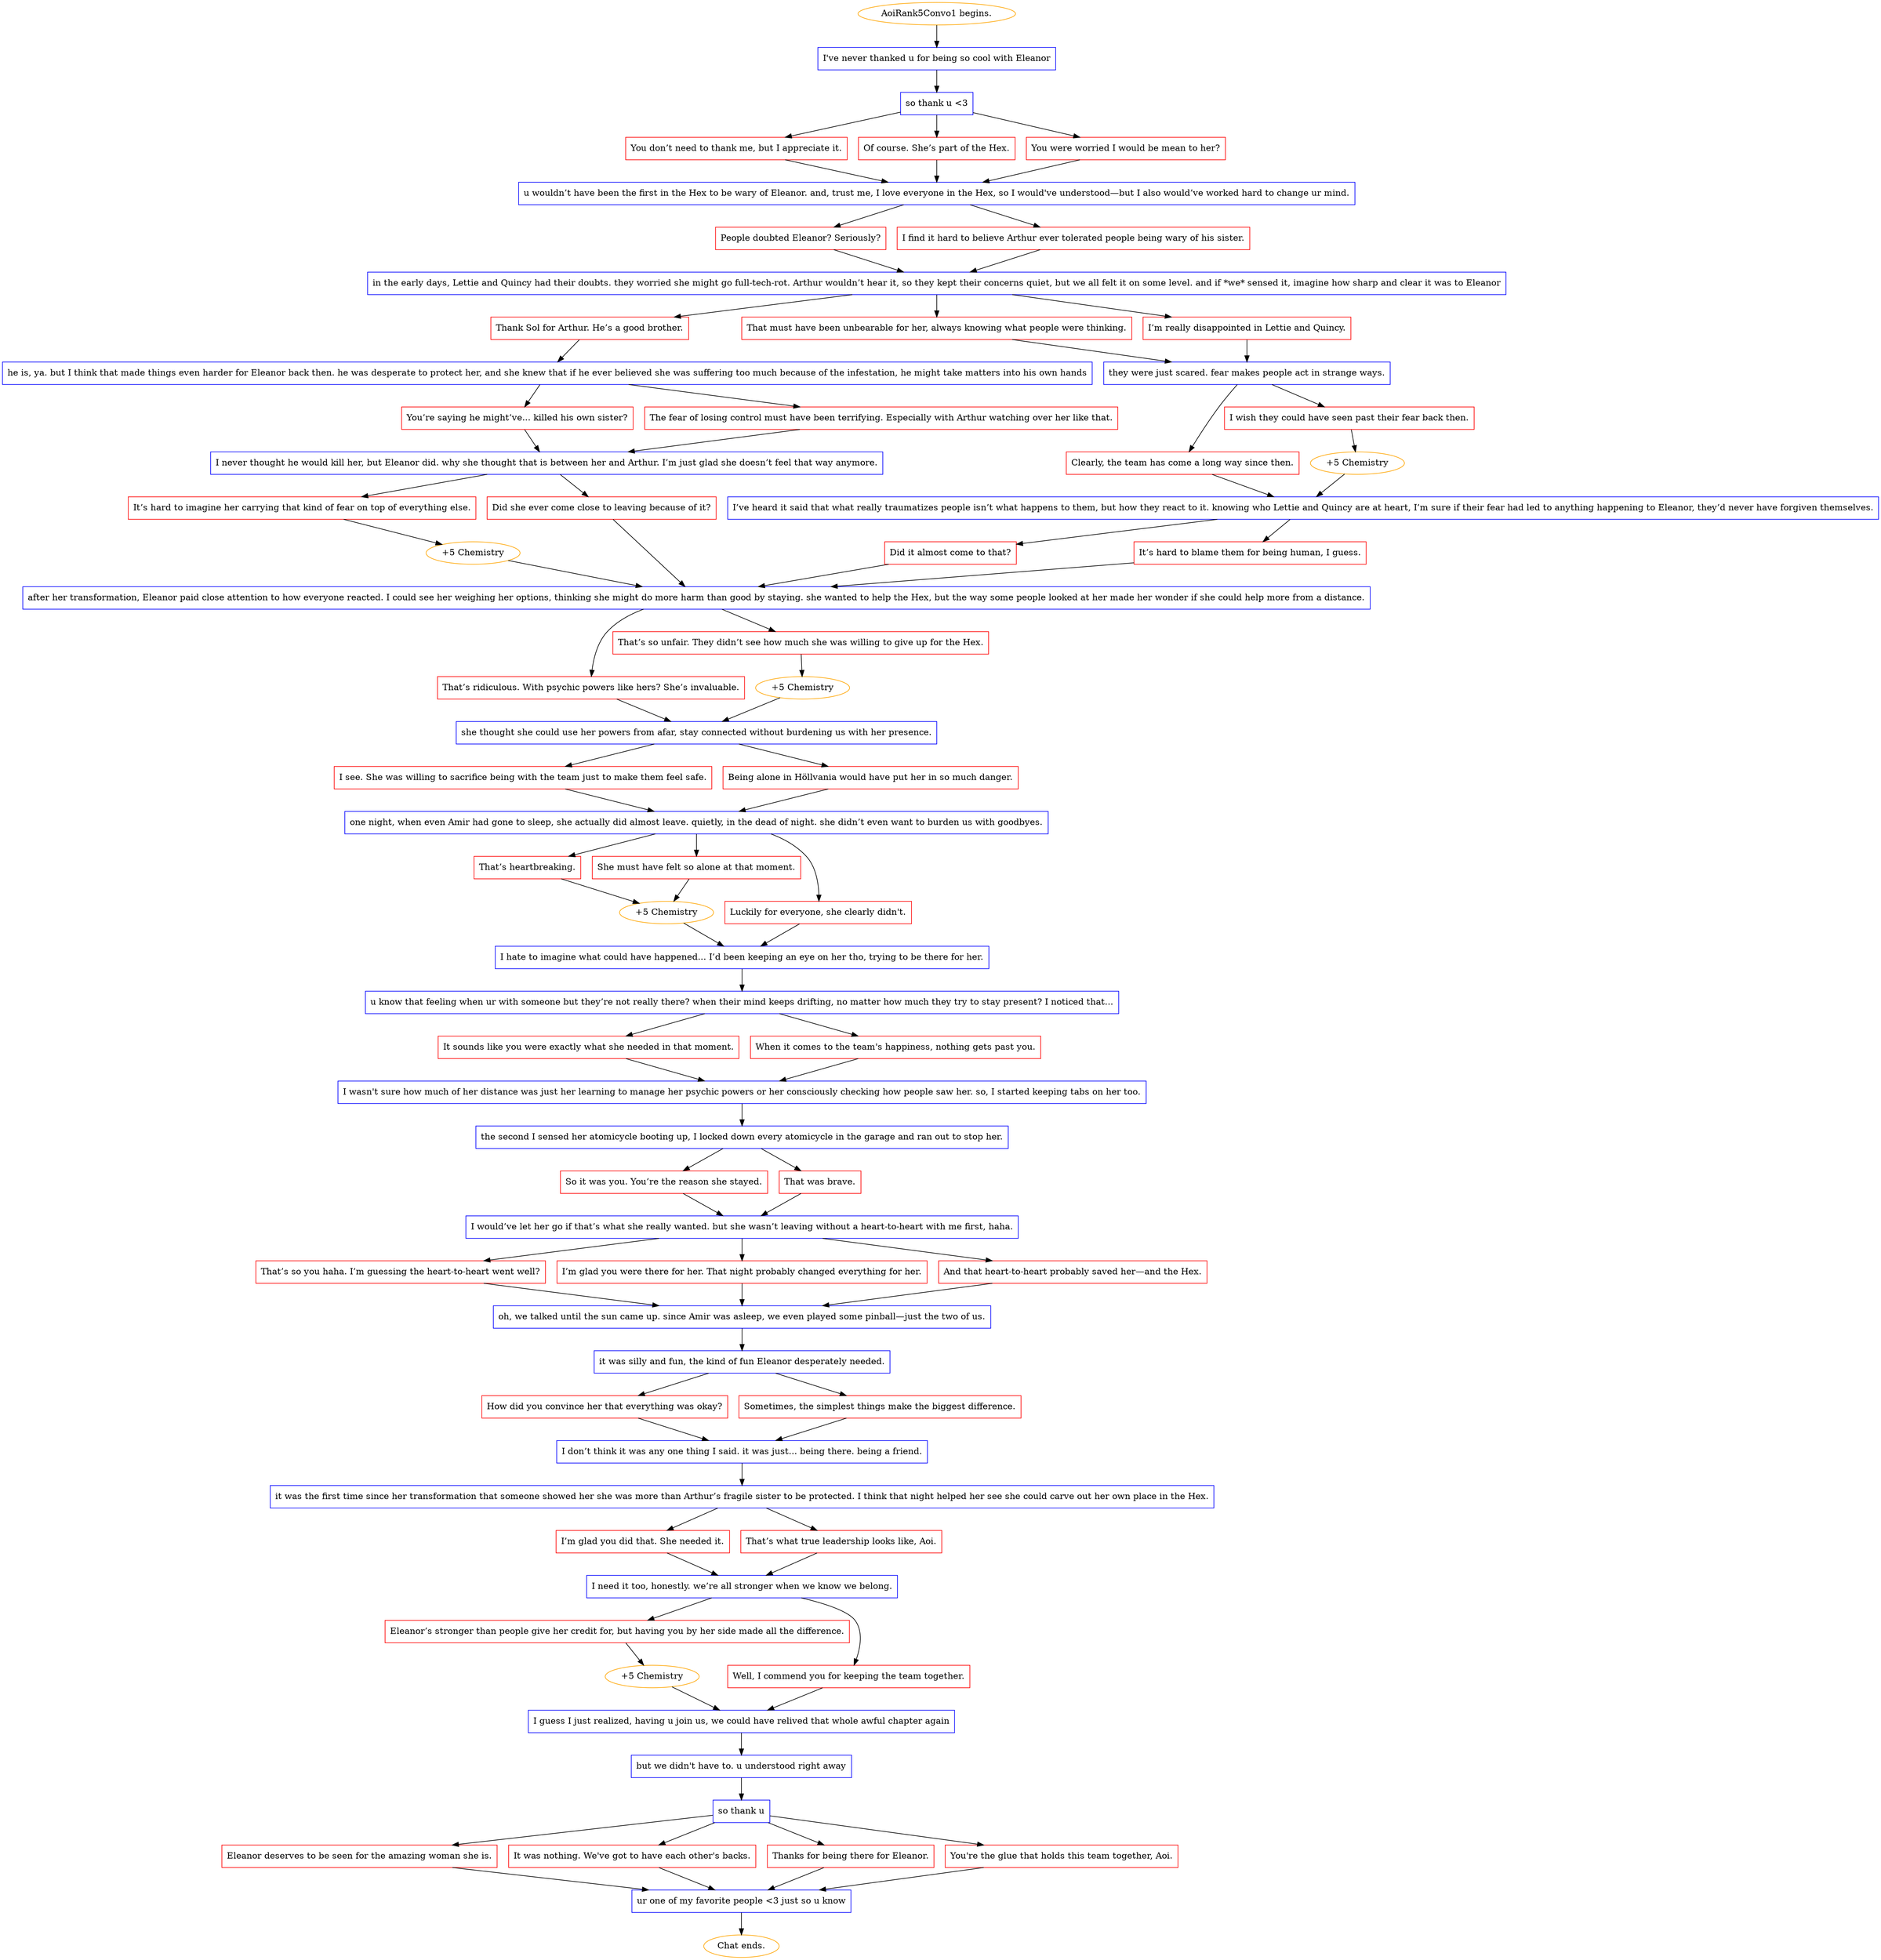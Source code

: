 digraph {
	"AoiRank5Convo1 begins." [color=orange];
		"AoiRank5Convo1 begins." -> j19817845;
	j19817845 [label="I've never thanked u for being so cool with Eleanor",shape=box,color=blue];
		j19817845 -> j2669626569;
	j2669626569 [label="so thank u <3",shape=box,color=blue];
		j2669626569 -> j687442627;
		j2669626569 -> j315143287;
		j2669626569 -> j3562262012;
	j687442627 [label="You don’t need to thank me, but I appreciate it.",shape=box,color=red];
		j687442627 -> j3213705819;
	j315143287 [label="Of course. She’s part of the Hex.",shape=box,color=red];
		j315143287 -> j3213705819;
	j3562262012 [label="You were worried I would be mean to her?",shape=box,color=red];
		j3562262012 -> j3213705819;
	j3213705819 [label="u wouldn’t have been the first in the Hex to be wary of Eleanor. and, trust me, I love everyone in the Hex, so I would've understood—but I also would’ve worked hard to change ur mind.",shape=box,color=blue];
		j3213705819 -> j562183440;
		j3213705819 -> j2213285312;
	j562183440 [label="People doubted Eleanor? Seriously?",shape=box,color=red];
		j562183440 -> j3969146685;
	j2213285312 [label="I find it hard to believe Arthur ever tolerated people being wary of his sister.",shape=box,color=red];
		j2213285312 -> j3969146685;
	j3969146685 [label="in the early days, Lettie and Quincy had their doubts. they worried she might go full-tech-rot. Arthur wouldn’t hear it, so they kept their concerns quiet, but we all felt it on some level. and if *we* sensed it, imagine how sharp and clear it was to Eleanor",shape=box,color=blue];
		j3969146685 -> j3165174920;
		j3969146685 -> j301733898;
		j3969146685 -> j1097759228;
	j3165174920 [label="Thank Sol for Arthur. He’s a good brother.",shape=box,color=red];
		j3165174920 -> j1973403961;
	j301733898 [label="That must have been unbearable for her, always knowing what people were thinking.",shape=box,color=red];
		j301733898 -> j3392432054;
	j1097759228 [label="I’m really disappointed in Lettie and Quincy.",shape=box,color=red];
		j1097759228 -> j3392432054;
	j1973403961 [label="he is, ya. but I think that made things even harder for Eleanor back then. he was desperate to protect her, and she knew that if he ever believed she was suffering too much because of the infestation, he might take matters into his own hands",shape=box,color=blue];
		j1973403961 -> j222633103;
		j1973403961 -> j4145935435;
	j3392432054 [label="they were just scared. fear makes people act in strange ways.",shape=box,color=blue];
		j3392432054 -> j353358798;
		j3392432054 -> j2381316745;
	j222633103 [label="You’re saying he might’ve... killed his own sister?",shape=box,color=red];
		j222633103 -> j1253933180;
	j4145935435 [label="The fear of losing control must have been terrifying. Especially with Arthur watching over her like that.",shape=box,color=red];
		j4145935435 -> j1253933180;
	j353358798 [label="Clearly, the team has come a long way since then.",shape=box,color=red];
		j353358798 -> j1703812779;
	j2381316745 [label="I wish they could have seen past their fear back then.",shape=box,color=red];
		j2381316745 -> j3790563422;
	j1253933180 [label="I never thought he would kill her, but Eleanor did. why she thought that is between her and Arthur. I’m just glad she doesn’t feel that way anymore.",shape=box,color=blue];
		j1253933180 -> j3332590378;
		j1253933180 -> j936552209;
	j1703812779 [label="I’ve heard it said that what really traumatizes people isn’t what happens to them, but how they react to it. knowing who Lettie and Quincy are at heart, I’m sure if their fear had led to anything happening to Eleanor, they’d never have forgiven themselves.",shape=box,color=blue];
		j1703812779 -> j3842198731;
		j1703812779 -> j1015565000;
	j3790563422 [label="+5 Chemistry",color=orange];
		j3790563422 -> j1703812779;
	j3332590378 [label="It’s hard to imagine her carrying that kind of fear on top of everything else.",shape=box,color=red];
		j3332590378 -> j2143328900;
	j936552209 [label="Did she ever come close to leaving because of it?",shape=box,color=red];
		j936552209 -> j1371701201;
	j3842198731 [label="Did it almost come to that?",shape=box,color=red];
		j3842198731 -> j1371701201;
	j1015565000 [label="It’s hard to blame them for being human, I guess.",shape=box,color=red];
		j1015565000 -> j1371701201;
	j2143328900 [label="+5 Chemistry",color=orange];
		j2143328900 -> j1371701201;
	j1371701201 [label="after her transformation, Eleanor paid close attention to how everyone reacted. I could see her weighing her options, thinking she might do more harm than good by staying. she wanted to help the Hex, but the way some people looked at her made her wonder if she could help more from a distance.",shape=box,color=blue];
		j1371701201 -> j1014668169;
		j1371701201 -> j4029052861;
	j1014668169 [label="That’s ridiculous. With psychic powers like hers? She’s invaluable.",shape=box,color=red];
		j1014668169 -> j1262647036;
	j4029052861 [label="That’s so unfair. They didn’t see how much she was willing to give up for the Hex.",shape=box,color=red];
		j4029052861 -> j3207682476;
	j1262647036 [label="she thought she could use her powers from afar, stay connected without burdening us with her presence.",shape=box,color=blue];
		j1262647036 -> j2232627967;
		j1262647036 -> j1195066130;
	j3207682476 [label="+5 Chemistry",color=orange];
		j3207682476 -> j1262647036;
	j2232627967 [label="I see. She was willing to sacrifice being with the team just to make them feel safe.",shape=box,color=red];
		j2232627967 -> j1549896724;
	j1195066130 [label="Being alone in Höllvania would have put her in so much danger.",shape=box,color=red];
		j1195066130 -> j1549896724;
	j1549896724 [label="one night, when even Amir had gone to sleep, she actually did almost leave. quietly, in the dead of night. she didn’t even want to burden us with goodbyes.",shape=box,color=blue];
		j1549896724 -> j4022167059;
		j1549896724 -> j1700095782;
		j1549896724 -> j4201780406;
	j4022167059 [label="That’s heartbreaking.",shape=box,color=red];
		j4022167059 -> j1186605316;
	j1700095782 [label="Luckily for everyone, she clearly didn't.",shape=box,color=red];
		j1700095782 -> j4220592581;
	j4201780406 [label="She must have felt so alone at that moment.",shape=box,color=red];
		j4201780406 -> j1186605316;
	j1186605316 [label="+5 Chemistry",color=orange];
		j1186605316 -> j4220592581;
	j4220592581 [label="I hate to imagine what could have happened... I’d been keeping an eye on her tho, trying to be there for her.",shape=box,color=blue];
		j4220592581 -> j4171980269;
	j4171980269 [label="u know that feeling when ur with someone but they’re not really there? when their mind keeps drifting, no matter how much they try to stay present? I noticed that...",shape=box,color=blue];
		j4171980269 -> j1476890635;
		j4171980269 -> j1555371574;
	j1476890635 [label="It sounds like you were exactly what she needed in that moment.",shape=box,color=red];
		j1476890635 -> j3062579184;
	j1555371574 [label="When it comes to the team's happiness, nothing gets past you.",shape=box,color=red];
		j1555371574 -> j3062579184;
	j3062579184 [label="I wasn't sure how much of her distance was just her learning to manage her psychic powers or her consciously checking how people saw her. so, I started keeping tabs on her too.",shape=box,color=blue];
		j3062579184 -> j3921335669;
	j3921335669 [label="the second I sensed her atomicycle booting up, I locked down every atomicycle in the garage and ran out to stop her.",shape=box,color=blue];
		j3921335669 -> j3896353795;
		j3921335669 -> j851549382;
	j3896353795 [label="So it was you. You’re the reason she stayed.",shape=box,color=red];
		j3896353795 -> j371476846;
	j851549382 [label="That was brave.",shape=box,color=red];
		j851549382 -> j371476846;
	j371476846 [label="I would’ve let her go if that’s what she really wanted. but she wasn’t leaving without a heart-to-heart with me first, haha.",shape=box,color=blue];
		j371476846 -> j1066982479;
		j371476846 -> j2274963256;
		j371476846 -> j1281927210;
	j1066982479 [label="That’s so you haha. I’m guessing the heart-to-heart went well?",shape=box,color=red];
		j1066982479 -> j3803839156;
	j2274963256 [label="I’m glad you were there for her. That night probably changed everything for her.",shape=box,color=red];
		j2274963256 -> j3803839156;
	j1281927210 [label="And that heart-to-heart probably saved her—and the Hex.",shape=box,color=red];
		j1281927210 -> j3803839156;
	j3803839156 [label="oh, we talked until the sun came up. since Amir was asleep, we even played some pinball—just the two of us.",shape=box,color=blue];
		j3803839156 -> j1346480799;
	j1346480799 [label="it was silly and fun, the kind of fun Eleanor desperately needed.",shape=box,color=blue];
		j1346480799 -> j992243886;
		j1346480799 -> j1690344966;
	j992243886 [label="How did you convince her that everything was okay?",shape=box,color=red];
		j992243886 -> j1570052867;
	j1690344966 [label="Sometimes, the simplest things make the biggest difference.",shape=box,color=red];
		j1690344966 -> j1570052867;
	j1570052867 [label="I don’t think it was any one thing I said. it was just... being there. being a friend.",shape=box,color=blue];
		j1570052867 -> j3231853593;
	j3231853593 [label="it was the first time since her transformation that someone showed her she was more than Arthur’s fragile sister to be protected. I think that night helped her see she could carve out her own place in the Hex.",shape=box,color=blue];
		j3231853593 -> j3356852690;
		j3231853593 -> j499100410;
	j3356852690 [label="I’m glad you did that. She needed it.",shape=box,color=red];
		j3356852690 -> j4217559869;
	j499100410 [label="That’s what true leadership looks like, Aoi.",shape=box,color=red];
		j499100410 -> j4217559869;
	j4217559869 [label="I need it too, honestly. we’re all stronger when we know we belong.",shape=box,color=blue];
		j4217559869 -> j897642025;
		j4217559869 -> j3343393628;
	j897642025 [label="Eleanor’s stronger than people give her credit for, but having you by her side made all the difference.",shape=box,color=red];
		j897642025 -> j417727867;
	j3343393628 [label="Well, I commend you for keeping the team together.",shape=box,color=red];
		j3343393628 -> j3253300125;
	j417727867 [label="+5 Chemistry",color=orange];
		j417727867 -> j3253300125;
	j3253300125 [label="I guess I just realized, having u join us, we could have relived that whole awful chapter again",shape=box,color=blue];
		j3253300125 -> j3349813398;
	j3349813398 [label="but we didn't have to. u understood right away",shape=box,color=blue];
		j3349813398 -> j1554707762;
	j1554707762 [label="so thank u",shape=box,color=blue];
		j1554707762 -> j3923800015;
		j1554707762 -> j401189616;
		j1554707762 -> j3654958412;
		j1554707762 -> j2088627833;
	j3923800015 [label="Eleanor deserves to be seen for the amazing woman she is.",shape=box,color=red];
		j3923800015 -> j2121717455;
	j401189616 [label="It was nothing. We've got to have each other's backs.",shape=box,color=red];
		j401189616 -> j2121717455;
	j3654958412 [label="Thanks for being there for Eleanor.",shape=box,color=red];
		j3654958412 -> j2121717455;
	j2088627833 [label="You're the glue that holds this team together, Aoi.",shape=box,color=red];
		j2088627833 -> j2121717455;
	j2121717455 [label="ur one of my favorite people <3 just so u know",shape=box,color=blue];
		j2121717455 -> "Chat ends.";
	"Chat ends." [color=orange];
}